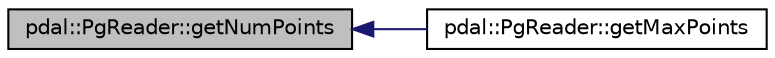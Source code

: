 digraph "pdal::PgReader::getNumPoints"
{
  edge [fontname="Helvetica",fontsize="10",labelfontname="Helvetica",labelfontsize="10"];
  node [fontname="Helvetica",fontsize="10",shape=record];
  rankdir="LR";
  Node1 [label="pdal::PgReader::getNumPoints",height=0.2,width=0.4,color="black", fillcolor="grey75", style="filled", fontcolor="black"];
  Node1 -> Node2 [dir="back",color="midnightblue",fontsize="10",style="solid",fontname="Helvetica"];
  Node2 [label="pdal::PgReader::getMaxPoints",height=0.2,width=0.4,color="black", fillcolor="white", style="filled",URL="$classpdal_1_1PgReader.html#afbcd11b4527260ff8744e96829a6f2be"];
}
